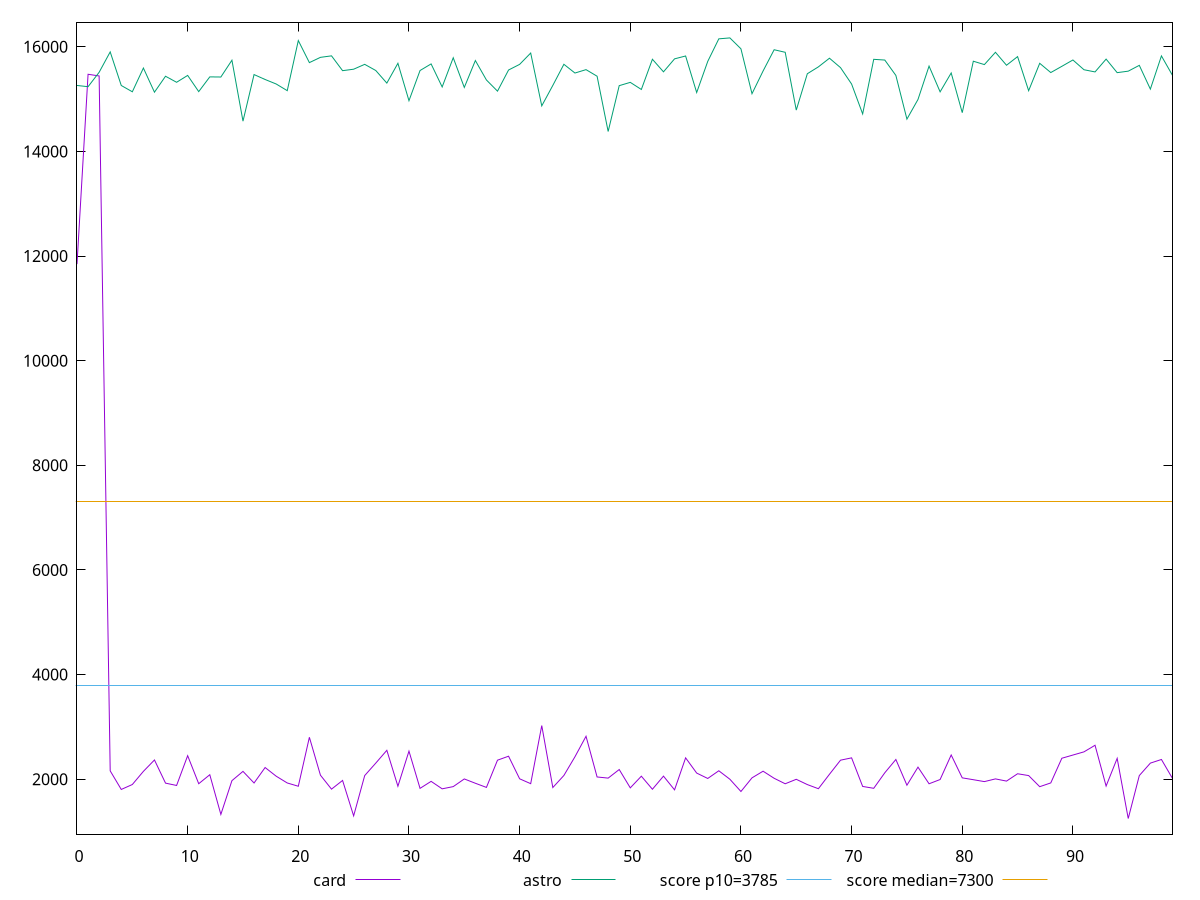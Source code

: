 reset

$card <<EOF
0 11846.021
1 15475.104499999998
2 15443.0225
3 2160.2749999999996
4 1804.8774999999998
5 1899.3605
6 2150.6989999999996
7 2368.6049999999996
8 1925.7894999999999
9 1881.116
10 2450.437
11 1914.696
12 2086.4549999999995
13 1327.7759999999998
14 1972.9009999999998
15 2150.589
16 1928.2920000000001
17 2224.0110000000004
18 2058.4235
19 1928.8168
20 1866.175
21 2802.2075
22 2077.386
23 1811.004
24 1977.14
25 1299.801
26 2070.404
27 2308.4860000000003
28 2553.0268
29 1866.2180000000003
30 2537.4700000000007
31 1825.6834999999999
32 1959.827
33 1816.9199999999998
34 1859.1224000000002
35 2005.7200000000003
36 1923.3940000000002
37 1843.958
38 2364.3450000000003
39 2440.4519999999998
40 2008.6313499999997
41 1915.4079999999997
42 3025.889
43 1841.535
44 2072.232
45 2429.8104999999996
46 2821.1559999999995
47 2043.64925
48 2021.5955
49 2185.85
50 1835.251
51 2058.34545
52 1808.872
53 2059.5240000000003
54 1797.425
55 2408.8424999999997
56 2118.136
57 2015.0185000000001
58 2161.92
59 2000.1819999999998
60 1765.9429999999998
61 2026.79
62 2153.6630000000005
63 2018.5149999999999
64 1913.692
65 1998.9694999999997
66 1898.0840000000003
67 1819.0775000000003
68 2095.147
69 2364.4865
70 2408.7825000000003
71 1862.5219999999997
72 1826.9416
73 2123.5365
74 2377.9019999999996
75 1886.0560000000003
76 2231.482
77 1913.4920000000002
78 1994.6890000000003
79 2463.578
80 2026.6945
81 1991.362
82 1955.032
83 2006.70075
84 1964.691
85 2105.0715
86 2070.192
87 1857.8089999999997
88 1929.8960000000002
89 2401.4985
91 2523.603
92 2649.8103
93 1869.7430000000002
94 2399.3275
95 1249.346
96 2070.19
97 2308.3399999999997
98 2377.9015
99 2015.1491999999998
EOF

$astro <<EOF
0 15261.113000000001
1 15237.646499999999
2 15512.979499999998
3 15902.698999999999
4 15260.697999999999
5 15140.4505
6 15594.049500000003
7 15132.666500000003
8 15437.543500000002
9 15321.908499999998
10 15453.174000000003
11 15143.588499999998
12 15425.277999999998
13 15422.502
14 15743.549999999996
15 14578.944000000001
16 15469.541500000003
17 15375.264499999997
18 15289.304999999997
19 15161.860999999999
20 16119.332499999999
21 15697.8
22 15798.5685
23 15827.200500000003
24 15543.9415
25 15571.994999999999
26 15664.845000000001
27 15547.059999999998
28 15306.451000000001
29 15684.929499999998
30 14969.9355
31 15546.605999999996
32 15672.9995
33 15232.740000000002
34 15790.740999999998
35 15223.4575
36 15737.773999999998
37 15366.002500000004
38 15152.578
39 15556.748
40 15664.267500000002
41 15880.955500000002
42 14871.028
43 15262.262999999999
44 15665.91
45 15498.775499999998
46 15563.598999999998
47 15437.957500000002
48 14381.4375
49 15257.345000000001
50 15320.339
51 15184.5645
52 15762.0635
53 15521.784499999998
54 15769.757500000003
55 15824.518500000002
56 15126.389000000001
57 15720.856999999996
58 16152.283999999996
59 16170.149999999998
60 15961.6475
61 15103.395499999999
62 15537.4315
63 15943.9915
64 15895.241000000002
65 14790.253499999999
66 15485.187999999998
67 15616.761000000002
68 15782.0405
69 15601.942500000001
70 15288.656000000004
71 14717.095500000001
72 15760.686
73 15747.004500000001
74 15453.391
75 14617.871499999997
76 14993.669000000002
77 15631.3995
78 15139.252000000002
79 15500.002499999999
80 14741.086
81 15724.730500000001
82 15660.361500000003
83 15895.371
84 15647.534499999998
85 15812.518999999998
86 15161.1335
87 15684.5875
88 15507.8135
89 15626.933500000003
90 15748.368000000002
91 15561.850499999999
92 15520.036
93 15764.846000000001
94 15506.182499999997
95 15534.592499999999
96 15645.693
97 15191.585
98 15825.946499999998
99 15453.9005
EOF

set key outside below
set xrange [0:99]
set yrange [950.92992:16468.566079999997]
set trange [950.92992:16468.566079999997]
set terminal svg size 640, 520 enhanced background rgb 'white'
set output "report/report_00029_2021-02-24T13-36-40.390Z/interactive/comparison/line/2_vs_3.svg"

plot $card title "card" with line, \
     $astro title "astro" with line, \
     3785 title "score p10=3785", \
     7300 title "score median=7300"

reset
